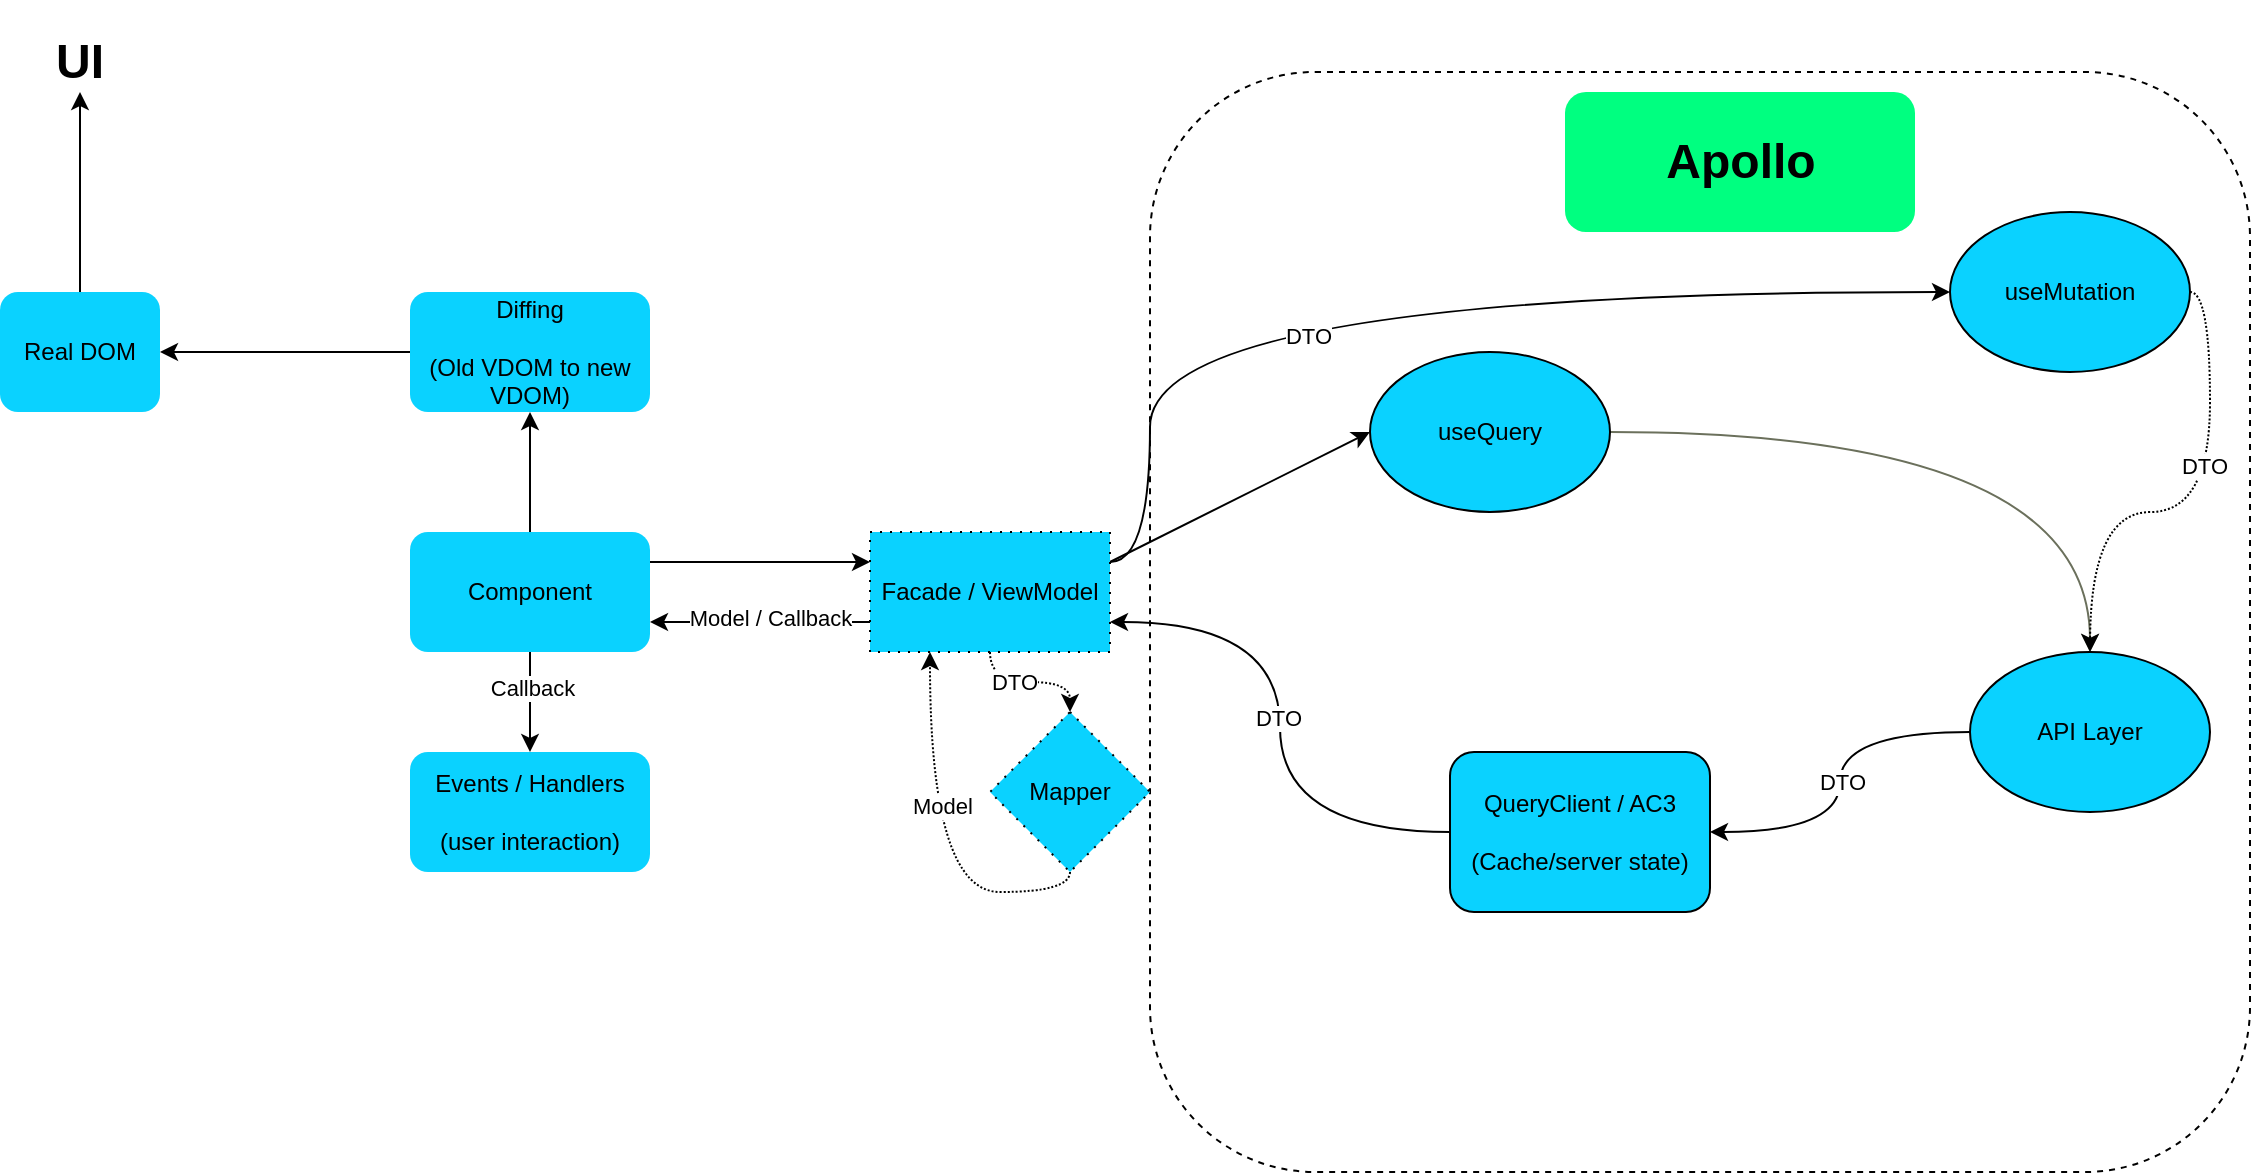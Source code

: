 <mxfile>
    <diagram id="i_mZDPD2xrV93cITVc-F" name="Page-1">
        <mxGraphModel dx="503" dy="260" grid="1" gridSize="10" guides="1" tooltips="1" connect="1" arrows="1" fold="1" page="1" pageScale="1" pageWidth="827" pageHeight="1169" math="0" shadow="0">
            <root>
                <mxCell id="0"/>
                <mxCell id="1" parent="0"/>
                <mxCell id="R_6SxCjCMmJM4ia0aEyO-46" value="" style="whiteSpace=wrap;html=1;aspect=fixed;rounded=1;strokeWidth=1;fillColor=none;dashed=1;" parent="1" vertex="1">
                    <mxGeometry x="660" y="60" width="550" height="550" as="geometry"/>
                </mxCell>
                <mxCell id="R_6SxCjCMmJM4ia0aEyO-15" value="&lt;h1&gt;&lt;b&gt;Apollo&lt;/b&gt;&lt;/h1&gt;" style="rounded=1;whiteSpace=wrap;html=1;strokeWidth=1;fillColor=#00ff80;strokeColor=none;align=center;" parent="1" vertex="1">
                    <mxGeometry x="867.5" y="70" width="175" height="70" as="geometry"/>
                </mxCell>
                <mxCell id="R_6SxCjCMmJM4ia0aEyO-6" value="" style="edgeStyle=orthogonalEdgeStyle;rounded=0;orthogonalLoop=1;jettySize=auto;html=1;" parent="1" source="R_6SxCjCMmJM4ia0aEyO-3" target="R_6SxCjCMmJM4ia0aEyO-5" edge="1">
                    <mxGeometry relative="1" as="geometry"/>
                </mxCell>
                <mxCell id="R_6SxCjCMmJM4ia0aEyO-3" value="Real DOM" style="rounded=1;whiteSpace=wrap;html=1;strokeWidth=1;rotation=0;strokeColor=none;fillColor=#0ad2ff;" parent="1" vertex="1">
                    <mxGeometry x="85" y="170" width="80" height="60" as="geometry"/>
                </mxCell>
                <mxCell id="R_6SxCjCMmJM4ia0aEyO-5" value="&lt;h1&gt;&lt;b&gt;UI&lt;/b&gt;&lt;/h1&gt;" style="text;html=1;strokeColor=none;fillColor=none;align=center;verticalAlign=middle;whiteSpace=wrap;rounded=0;" parent="1" vertex="1">
                    <mxGeometry x="95" y="40" width="60" height="30" as="geometry"/>
                </mxCell>
                <mxCell id="R_6SxCjCMmJM4ia0aEyO-10" value="" style="edgeStyle=orthogonalEdgeStyle;rounded=0;orthogonalLoop=1;jettySize=auto;html=1;curved=1;" parent="1" source="R_6SxCjCMmJM4ia0aEyO-7" target="R_6SxCjCMmJM4ia0aEyO-8" edge="1">
                    <mxGeometry relative="1" as="geometry"/>
                </mxCell>
                <mxCell id="R_6SxCjCMmJM4ia0aEyO-44" style="edgeStyle=orthogonalEdgeStyle;curved=1;rounded=0;orthogonalLoop=1;jettySize=auto;html=1;exitX=1;exitY=0.25;exitDx=0;exitDy=0;entryX=0;entryY=0.25;entryDx=0;entryDy=0;strokeColor=#000000;" parent="1" source="R_6SxCjCMmJM4ia0aEyO-7" target="3" edge="1">
                    <mxGeometry relative="1" as="geometry"/>
                </mxCell>
                <mxCell id="16" style="edgeStyle=orthogonalEdgeStyle;curved=1;html=1;entryX=0.5;entryY=0;entryDx=0;entryDy=0;" parent="1" source="R_6SxCjCMmJM4ia0aEyO-7" target="15" edge="1">
                    <mxGeometry relative="1" as="geometry"/>
                </mxCell>
                <mxCell id="22" value="Callback" style="edgeLabel;html=1;align=center;verticalAlign=middle;resizable=0;points=[];" parent="16" vertex="1" connectable="0">
                    <mxGeometry x="-0.272" y="1" relative="1" as="geometry">
                        <mxPoint as="offset"/>
                    </mxGeometry>
                </mxCell>
                <mxCell id="R_6SxCjCMmJM4ia0aEyO-7" value="&lt;div&gt;Component&lt;/div&gt;" style="rounded=1;whiteSpace=wrap;html=1;strokeWidth=1;fillColor=#0AD2FF;strokeColor=none;" parent="1" vertex="1">
                    <mxGeometry x="290" y="290" width="120" height="60" as="geometry"/>
                </mxCell>
                <mxCell id="R_6SxCjCMmJM4ia0aEyO-9" value="" style="edgeStyle=orthogonalEdgeStyle;rounded=0;orthogonalLoop=1;jettySize=auto;html=1;" parent="1" source="R_6SxCjCMmJM4ia0aEyO-8" target="R_6SxCjCMmJM4ia0aEyO-3" edge="1">
                    <mxGeometry relative="1" as="geometry"/>
                </mxCell>
                <mxCell id="R_6SxCjCMmJM4ia0aEyO-8" value="&lt;div&gt;Diffing&lt;/div&gt;&lt;div&gt;&lt;br&gt;&lt;/div&gt;&lt;div&gt;(Old VDOM to new VDOM)&lt;br&gt;&lt;/div&gt;" style="rounded=1;whiteSpace=wrap;html=1;strokeWidth=1;fillColor=#0AD2FF;strokeColor=none;" parent="1" vertex="1">
                    <mxGeometry x="290" y="170" width="120" height="60" as="geometry"/>
                </mxCell>
                <mxCell id="R_6SxCjCMmJM4ia0aEyO-34" style="edgeStyle=orthogonalEdgeStyle;curved=1;rounded=0;orthogonalLoop=1;jettySize=auto;html=1;exitX=1;exitY=0.5;exitDx=0;exitDy=0;entryX=0.5;entryY=0;entryDx=0;entryDy=0;strokeColor=#6B705C;" parent="1" source="R_6SxCjCMmJM4ia0aEyO-16" target="R_6SxCjCMmJM4ia0aEyO-33" edge="1">
                    <mxGeometry relative="1" as="geometry"/>
                </mxCell>
                <mxCell id="R_6SxCjCMmJM4ia0aEyO-16" value="useQuery" style="ellipse;whiteSpace=wrap;html=1;rounded=1;strokeWidth=1;fillColor=#0AD2FF;" parent="1" vertex="1">
                    <mxGeometry x="770" y="200" width="120" height="80" as="geometry"/>
                </mxCell>
                <mxCell id="29" style="edgeStyle=orthogonalEdgeStyle;curved=1;html=1;exitX=1;exitY=0.5;exitDx=0;exitDy=0;dashed=1;dashPattern=1 1;" parent="1" source="R_6SxCjCMmJM4ia0aEyO-17" edge="1">
                    <mxGeometry relative="1" as="geometry">
                        <mxPoint x="1130" y="350" as="targetPoint"/>
                    </mxGeometry>
                </mxCell>
                <mxCell id="30" value="DTO" style="edgeLabel;html=1;align=center;verticalAlign=middle;resizable=0;points=[];" parent="29" vertex="1" connectable="0">
                    <mxGeometry x="-0.223" y="-3" relative="1" as="geometry">
                        <mxPoint as="offset"/>
                    </mxGeometry>
                </mxCell>
                <mxCell id="R_6SxCjCMmJM4ia0aEyO-17" value="useMutation" style="ellipse;whiteSpace=wrap;html=1;rounded=1;strokeWidth=1;fillColor=#0AD2FF;" parent="1" vertex="1">
                    <mxGeometry x="1060" y="130" width="120" height="80" as="geometry"/>
                </mxCell>
                <mxCell id="8" style="edgeStyle=orthogonalEdgeStyle;curved=1;html=1;entryX=1;entryY=0.75;entryDx=0;entryDy=0;" parent="1" source="R_6SxCjCMmJM4ia0aEyO-19" target="3" edge="1">
                    <mxGeometry relative="1" as="geometry"/>
                </mxCell>
                <mxCell id="31" value="DTO" style="edgeLabel;html=1;align=center;verticalAlign=middle;resizable=0;points=[];" parent="8" vertex="1" connectable="0">
                    <mxGeometry x="0.032" y="1" relative="1" as="geometry">
                        <mxPoint as="offset"/>
                    </mxGeometry>
                </mxCell>
                <mxCell id="R_6SxCjCMmJM4ia0aEyO-19" value="&lt;div&gt;QueryClient / AC3&lt;br&gt;&lt;/div&gt;&lt;div&gt;&lt;br&gt;&lt;/div&gt;&lt;div&gt;(Cache/server state)&lt;br&gt;&lt;/div&gt;" style="rounded=1;whiteSpace=wrap;html=1;strokeWidth=1;fillColor=#0AD2FF;" parent="1" vertex="1">
                    <mxGeometry x="810" y="400" width="130" height="80" as="geometry"/>
                </mxCell>
                <mxCell id="R_6SxCjCMmJM4ia0aEyO-35" style="edgeStyle=orthogonalEdgeStyle;curved=1;rounded=0;orthogonalLoop=1;jettySize=auto;html=1;exitX=0;exitY=0.5;exitDx=0;exitDy=0;entryX=1;entryY=0.5;entryDx=0;entryDy=0;strokeColor=#000000;" parent="1" source="R_6SxCjCMmJM4ia0aEyO-33" target="R_6SxCjCMmJM4ia0aEyO-19" edge="1">
                    <mxGeometry relative="1" as="geometry"/>
                </mxCell>
                <mxCell id="27" value="DTO" style="edgeLabel;html=1;align=center;verticalAlign=middle;resizable=0;points=[];" parent="R_6SxCjCMmJM4ia0aEyO-35" vertex="1" connectable="0">
                    <mxGeometry x="-0.004" y="1" relative="1" as="geometry">
                        <mxPoint as="offset"/>
                    </mxGeometry>
                </mxCell>
                <mxCell id="R_6SxCjCMmJM4ia0aEyO-33" value="&lt;div&gt;API Layer&lt;/div&gt;" style="ellipse;whiteSpace=wrap;html=1;rounded=1;strokeWidth=1;fillColor=#0AD2FF;" parent="1" vertex="1">
                    <mxGeometry x="1070" y="350" width="120" height="80" as="geometry"/>
                </mxCell>
                <mxCell id="4" style="edgeStyle=none;html=1;exitX=1;exitY=0.25;exitDx=0;exitDy=0;entryX=0;entryY=0.5;entryDx=0;entryDy=0;" parent="1" source="3" target="R_6SxCjCMmJM4ia0aEyO-16" edge="1">
                    <mxGeometry relative="1" as="geometry"/>
                </mxCell>
                <mxCell id="7" style="edgeStyle=orthogonalEdgeStyle;curved=1;html=1;exitX=1;exitY=0.25;exitDx=0;exitDy=0;entryX=0;entryY=0.5;entryDx=0;entryDy=0;" parent="1" source="3" target="R_6SxCjCMmJM4ia0aEyO-17" edge="1">
                    <mxGeometry relative="1" as="geometry">
                        <Array as="points">
                            <mxPoint x="660" y="305"/>
                            <mxPoint x="660" y="170"/>
                        </Array>
                    </mxGeometry>
                </mxCell>
                <mxCell id="28" value="DTO" style="edgeLabel;html=1;align=center;verticalAlign=middle;resizable=0;points=[];" parent="7" vertex="1" connectable="0">
                    <mxGeometry x="-0.157" y="-22" relative="1" as="geometry">
                        <mxPoint as="offset"/>
                    </mxGeometry>
                </mxCell>
                <mxCell id="10" style="edgeStyle=orthogonalEdgeStyle;curved=1;html=1;exitX=0;exitY=0.75;exitDx=0;exitDy=0;entryX=1;entryY=0.75;entryDx=0;entryDy=0;" parent="1" source="3" target="R_6SxCjCMmJM4ia0aEyO-7" edge="1">
                    <mxGeometry relative="1" as="geometry"/>
                </mxCell>
                <mxCell id="21" value="Model / Callback" style="edgeLabel;html=1;align=center;verticalAlign=middle;resizable=0;points=[];" parent="10" vertex="1" connectable="0">
                    <mxGeometry x="0.092" y="-2" relative="1" as="geometry">
                        <mxPoint x="10" as="offset"/>
                    </mxGeometry>
                </mxCell>
                <mxCell id="33" value="" style="edgeStyle=orthogonalEdgeStyle;curved=1;html=1;dashed=1;dashPattern=1 1;" parent="1" source="3" target="32" edge="1">
                    <mxGeometry relative="1" as="geometry"/>
                </mxCell>
                <mxCell id="35" value="DTO" style="edgeLabel;html=1;align=center;verticalAlign=middle;resizable=0;points=[];" parent="33" vertex="1" connectable="0">
                    <mxGeometry x="-0.227" relative="1" as="geometry">
                        <mxPoint as="offset"/>
                    </mxGeometry>
                </mxCell>
                <mxCell id="3" value="Facade / ViewModel" style="rounded=0;whiteSpace=wrap;html=1;dashed=1;dashPattern=1 4;fillColor=#0AD2FF;" parent="1" vertex="1">
                    <mxGeometry x="520" y="290" width="120" height="60" as="geometry"/>
                </mxCell>
                <mxCell id="15" value="&lt;div&gt;Events / Handlers&lt;/div&gt;&lt;div&gt;&lt;br&gt;&lt;/div&gt;&lt;div&gt;(user interaction)&lt;br&gt;&lt;/div&gt;" style="rounded=1;whiteSpace=wrap;html=1;strokeWidth=1;fillColor=#0AD2FF;strokeColor=none;" parent="1" vertex="1">
                    <mxGeometry x="290" y="400" width="120" height="60" as="geometry"/>
                </mxCell>
                <mxCell id="34" style="edgeStyle=orthogonalEdgeStyle;curved=1;html=1;entryX=0.25;entryY=1;entryDx=0;entryDy=0;dashed=1;dashPattern=1 1;exitX=0.5;exitY=1;exitDx=0;exitDy=0;" parent="1" source="32" target="3" edge="1">
                    <mxGeometry relative="1" as="geometry">
                        <Array as="points">
                            <mxPoint x="620" y="470"/>
                            <mxPoint x="550" y="470"/>
                        </Array>
                    </mxGeometry>
                </mxCell>
                <mxCell id="36" value="Model" style="edgeLabel;html=1;align=center;verticalAlign=middle;resizable=0;points=[];" parent="34" vertex="1" connectable="0">
                    <mxGeometry x="0.231" y="-6" relative="1" as="geometry">
                        <mxPoint as="offset"/>
                    </mxGeometry>
                </mxCell>
                <mxCell id="32" value="Mapper" style="rhombus;whiteSpace=wrap;html=1;fillColor=#0AD2FF;rounded=0;dashed=1;dashPattern=1 4;" parent="1" vertex="1">
                    <mxGeometry x="580" y="380" width="80" height="80" as="geometry"/>
                </mxCell>
            </root>
        </mxGraphModel>
    </diagram>
</mxfile>